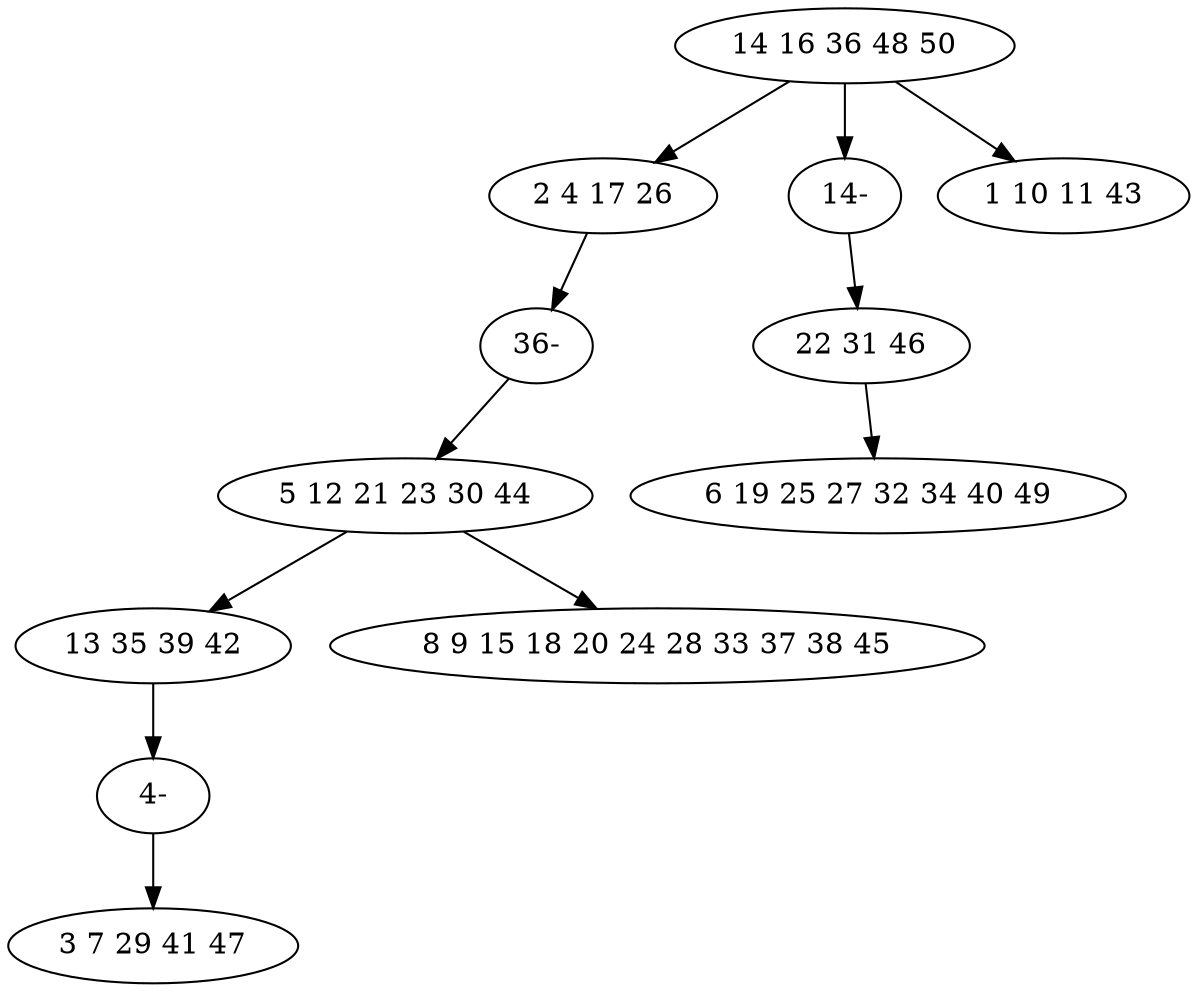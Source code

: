 digraph true_tree {
	"0" -> "1"
	"1" -> "11"
	"0" -> "10"
	"2" -> "4"
	"3" -> "5"
	"0" -> "6"
	"2" -> "7"
	"4" -> "9"
	"9" -> "8"
	"10" -> "3"
	"11" -> "2"
	"0" [label="14 16 36 48 50"];
	"1" [label="2 4 17 26"];
	"2" [label="5 12 21 23 30 44"];
	"3" [label="22 31 46"];
	"4" [label="13 35 39 42"];
	"5" [label="6 19 25 27 32 34 40 49"];
	"6" [label="1 10 11 43"];
	"7" [label="8 9 15 18 20 24 28 33 37 38 45"];
	"8" [label="3 7 29 41 47"];
	"9" [label="4-"];
	"10" [label="14-"];
	"11" [label="36-"];
}
